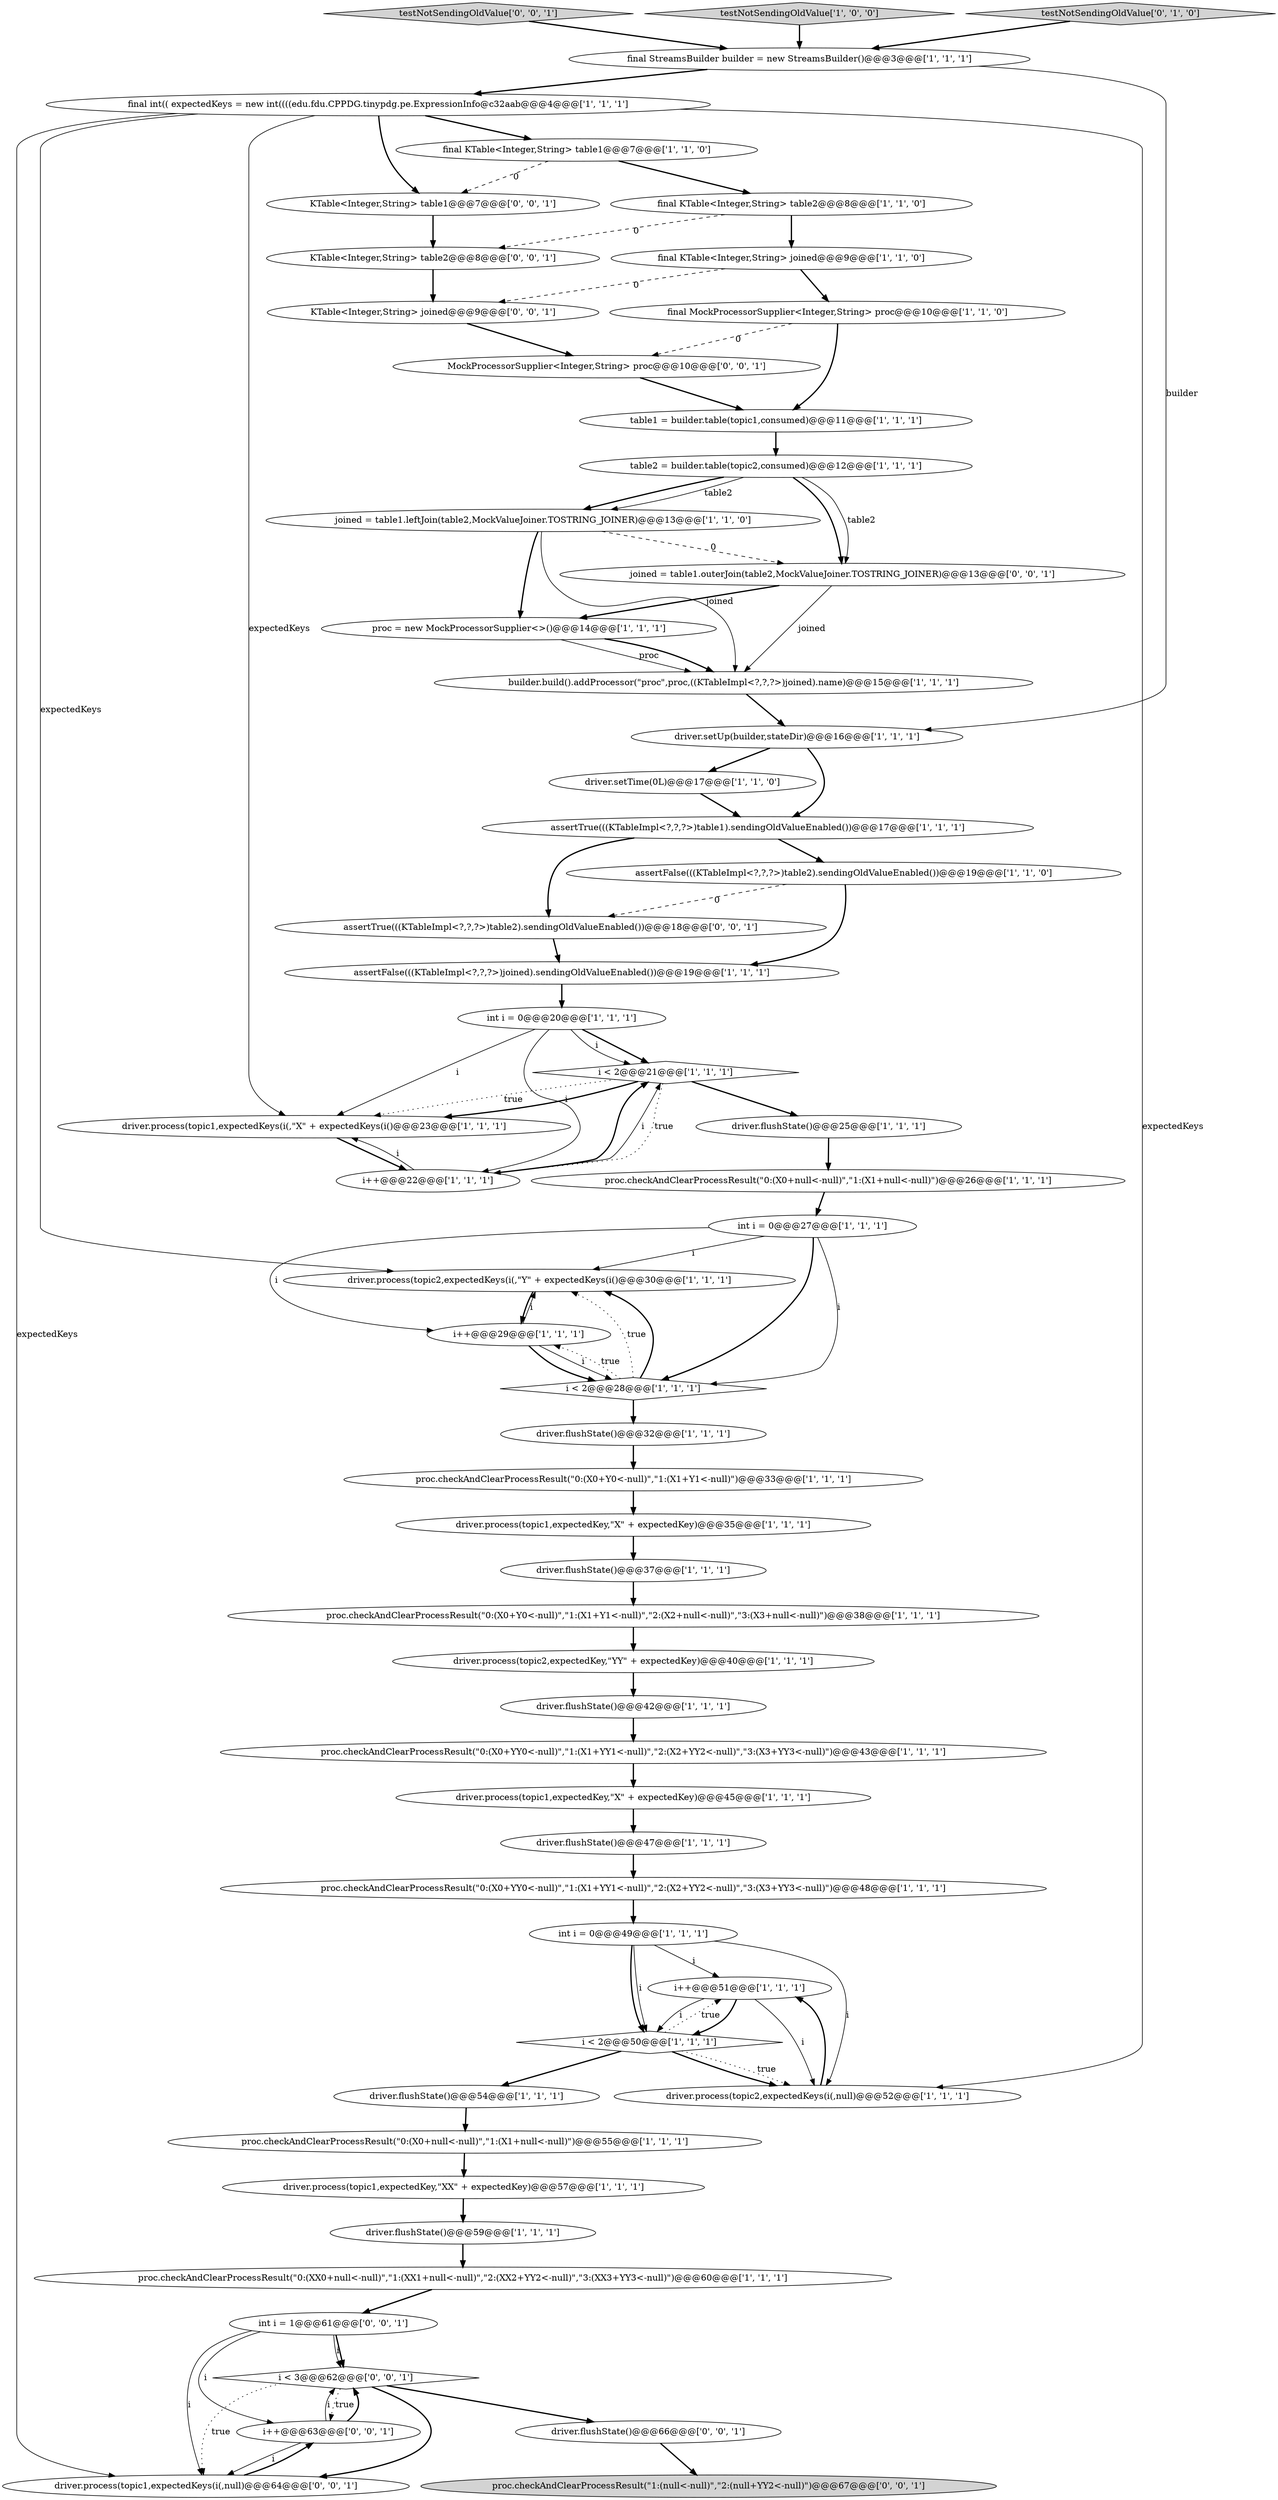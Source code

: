 digraph {
25 [style = filled, label = "driver.flushState()@@@59@@@['1', '1', '1']", fillcolor = white, shape = ellipse image = "AAA0AAABBB1BBB"];
2 [style = filled, label = "i++@@@29@@@['1', '1', '1']", fillcolor = white, shape = ellipse image = "AAA0AAABBB1BBB"];
1 [style = filled, label = "int i = 0@@@27@@@['1', '1', '1']", fillcolor = white, shape = ellipse image = "AAA0AAABBB1BBB"];
9 [style = filled, label = "proc = new MockProcessorSupplier<>()@@@14@@@['1', '1', '1']", fillcolor = white, shape = ellipse image = "AAA0AAABBB1BBB"];
33 [style = filled, label = "assertTrue(((KTableImpl<?,?,?>)table1).sendingOldValueEnabled())@@@17@@@['1', '1', '1']", fillcolor = white, shape = ellipse image = "AAA0AAABBB1BBB"];
37 [style = filled, label = "driver.process(topic2,expectedKeys(i(,\"Y\" + expectedKeys(i()@@@30@@@['1', '1', '1']", fillcolor = white, shape = ellipse image = "AAA0AAABBB1BBB"];
6 [style = filled, label = "driver.process(topic1,expectedKey,\"X\" + expectedKey)@@@35@@@['1', '1', '1']", fillcolor = white, shape = ellipse image = "AAA0AAABBB1BBB"];
14 [style = filled, label = "i++@@@51@@@['1', '1', '1']", fillcolor = white, shape = ellipse image = "AAA0AAABBB1BBB"];
56 [style = filled, label = "assertTrue(((KTableImpl<?,?,?>)table2).sendingOldValueEnabled())@@@18@@@['0', '0', '1']", fillcolor = white, shape = ellipse image = "AAA0AAABBB3BBB"];
43 [style = filled, label = "final int(( expectedKeys = new int((((edu.fdu.CPPDG.tinypdg.pe.ExpressionInfo@c32aab@@@4@@@['1', '1', '1']", fillcolor = white, shape = ellipse image = "AAA0AAABBB1BBB"];
49 [style = filled, label = "i < 3@@@62@@@['0', '0', '1']", fillcolor = white, shape = diamond image = "AAA0AAABBB3BBB"];
3 [style = filled, label = "builder.build().addProcessor(\"proc\",proc,((KTableImpl<?,?,?>)joined).name)@@@15@@@['1', '1', '1']", fillcolor = white, shape = ellipse image = "AAA0AAABBB1BBB"];
30 [style = filled, label = "driver.setTime(0L)@@@17@@@['1', '1', '0']", fillcolor = white, shape = ellipse image = "AAA0AAABBB1BBB"];
55 [style = filled, label = "testNotSendingOldValue['0', '0', '1']", fillcolor = lightgray, shape = diamond image = "AAA0AAABBB3BBB"];
26 [style = filled, label = "final StreamsBuilder builder = new StreamsBuilder()@@@3@@@['1', '1', '1']", fillcolor = white, shape = ellipse image = "AAA0AAABBB1BBB"];
17 [style = filled, label = "driver.process(topic2,expectedKeys(i(,null)@@@52@@@['1', '1', '1']", fillcolor = white, shape = ellipse image = "AAA0AAABBB1BBB"];
20 [style = filled, label = "testNotSendingOldValue['1', '0', '0']", fillcolor = lightgray, shape = diamond image = "AAA0AAABBB1BBB"];
29 [style = filled, label = "final KTable<Integer,String> joined@@@9@@@['1', '1', '0']", fillcolor = white, shape = ellipse image = "AAA0AAABBB1BBB"];
31 [style = filled, label = "proc.checkAndClearProcessResult(\"0:(X0+Y0<-null)\",\"1:(X1+Y1<-null)\",\"2:(X2+null<-null)\",\"3:(X3+null<-null)\")@@@38@@@['1', '1', '1']", fillcolor = white, shape = ellipse image = "AAA0AAABBB1BBB"];
48 [style = filled, label = "int i = 1@@@61@@@['0', '0', '1']", fillcolor = white, shape = ellipse image = "AAA0AAABBB3BBB"];
35 [style = filled, label = "driver.flushState()@@@25@@@['1', '1', '1']", fillcolor = white, shape = ellipse image = "AAA0AAABBB1BBB"];
19 [style = filled, label = "joined = table1.leftJoin(table2,MockValueJoiner.TOSTRING_JOINER)@@@13@@@['1', '1', '0']", fillcolor = white, shape = ellipse image = "AAA0AAABBB1BBB"];
11 [style = filled, label = "driver.flushState()@@@37@@@['1', '1', '1']", fillcolor = white, shape = ellipse image = "AAA0AAABBB1BBB"];
32 [style = filled, label = "table1 = builder.table(topic1,consumed)@@@11@@@['1', '1', '1']", fillcolor = white, shape = ellipse image = "AAA0AAABBB1BBB"];
8 [style = filled, label = "driver.process(topic1,expectedKey,\"X\" + expectedKey)@@@45@@@['1', '1', '1']", fillcolor = white, shape = ellipse image = "AAA0AAABBB1BBB"];
13 [style = filled, label = "i < 2@@@21@@@['1', '1', '1']", fillcolor = white, shape = diamond image = "AAA0AAABBB1BBB"];
24 [style = filled, label = "final KTable<Integer,String> table2@@@8@@@['1', '1', '0']", fillcolor = white, shape = ellipse image = "AAA0AAABBB1BBB"];
42 [style = filled, label = "driver.process(topic1,expectedKey,\"XX\" + expectedKey)@@@57@@@['1', '1', '1']", fillcolor = white, shape = ellipse image = "AAA0AAABBB1BBB"];
10 [style = filled, label = "int i = 0@@@49@@@['1', '1', '1']", fillcolor = white, shape = ellipse image = "AAA0AAABBB1BBB"];
50 [style = filled, label = "KTable<Integer,String> joined@@@9@@@['0', '0', '1']", fillcolor = white, shape = ellipse image = "AAA0AAABBB3BBB"];
57 [style = filled, label = "i++@@@63@@@['0', '0', '1']", fillcolor = white, shape = ellipse image = "AAA0AAABBB3BBB"];
41 [style = filled, label = "assertFalse(((KTableImpl<?,?,?>)table2).sendingOldValueEnabled())@@@19@@@['1', '1', '0']", fillcolor = white, shape = ellipse image = "AAA0AAABBB1BBB"];
38 [style = filled, label = "proc.checkAndClearProcessResult(\"0:(X0+null<-null)\",\"1:(X1+null<-null)\")@@@55@@@['1', '1', '1']", fillcolor = white, shape = ellipse image = "AAA0AAABBB1BBB"];
52 [style = filled, label = "joined = table1.outerJoin(table2,MockValueJoiner.TOSTRING_JOINER)@@@13@@@['0', '0', '1']", fillcolor = white, shape = ellipse image = "AAA0AAABBB3BBB"];
27 [style = filled, label = "i < 2@@@50@@@['1', '1', '1']", fillcolor = white, shape = diamond image = "AAA0AAABBB1BBB"];
28 [style = filled, label = "proc.checkAndClearProcessResult(\"0:(X0+Y0<-null)\",\"1:(X1+Y1<-null)\")@@@33@@@['1', '1', '1']", fillcolor = white, shape = ellipse image = "AAA0AAABBB1BBB"];
21 [style = filled, label = "assertFalse(((KTableImpl<?,?,?>)joined).sendingOldValueEnabled())@@@19@@@['1', '1', '1']", fillcolor = white, shape = ellipse image = "AAA0AAABBB1BBB"];
36 [style = filled, label = "driver.process(topic2,expectedKey,\"YY\" + expectedKey)@@@40@@@['1', '1', '1']", fillcolor = white, shape = ellipse image = "AAA0AAABBB1BBB"];
0 [style = filled, label = "proc.checkAndClearProcessResult(\"0:(XX0+null<-null)\",\"1:(XX1+null<-null)\",\"2:(XX2+YY2<-null)\",\"3:(XX3+YY3<-null)\")@@@60@@@['1', '1', '1']", fillcolor = white, shape = ellipse image = "AAA0AAABBB1BBB"];
39 [style = filled, label = "final MockProcessorSupplier<Integer,String> proc@@@10@@@['1', '1', '0']", fillcolor = white, shape = ellipse image = "AAA0AAABBB1BBB"];
7 [style = filled, label = "proc.checkAndClearProcessResult(\"0:(X0+YY0<-null)\",\"1:(X1+YY1<-null)\",\"2:(X2+YY2<-null)\",\"3:(X3+YY3<-null)\")@@@43@@@['1', '1', '1']", fillcolor = white, shape = ellipse image = "AAA0AAABBB1BBB"];
53 [style = filled, label = "KTable<Integer,String> table1@@@7@@@['0', '0', '1']", fillcolor = white, shape = ellipse image = "AAA0AAABBB3BBB"];
47 [style = filled, label = "testNotSendingOldValue['0', '1', '0']", fillcolor = lightgray, shape = diamond image = "AAA0AAABBB2BBB"];
23 [style = filled, label = "driver.flushState()@@@47@@@['1', '1', '1']", fillcolor = white, shape = ellipse image = "AAA0AAABBB1BBB"];
51 [style = filled, label = "driver.flushState()@@@66@@@['0', '0', '1']", fillcolor = white, shape = ellipse image = "AAA0AAABBB3BBB"];
44 [style = filled, label = "driver.flushState()@@@54@@@['1', '1', '1']", fillcolor = white, shape = ellipse image = "AAA0AAABBB1BBB"];
18 [style = filled, label = "driver.setUp(builder,stateDir)@@@16@@@['1', '1', '1']", fillcolor = white, shape = ellipse image = "AAA0AAABBB1BBB"];
54 [style = filled, label = "MockProcessorSupplier<Integer,String> proc@@@10@@@['0', '0', '1']", fillcolor = white, shape = ellipse image = "AAA0AAABBB3BBB"];
58 [style = filled, label = "proc.checkAndClearProcessResult(\"1:(null<-null)\",\"2:(null+YY2<-null)\")@@@67@@@['0', '0', '1']", fillcolor = lightgray, shape = ellipse image = "AAA0AAABBB3BBB"];
45 [style = filled, label = "final KTable<Integer,String> table1@@@7@@@['1', '1', '0']", fillcolor = white, shape = ellipse image = "AAA0AAABBB1BBB"];
60 [style = filled, label = "KTable<Integer,String> table2@@@8@@@['0', '0', '1']", fillcolor = white, shape = ellipse image = "AAA0AAABBB3BBB"];
16 [style = filled, label = "driver.process(topic1,expectedKeys(i(,\"X\" + expectedKeys(i()@@@23@@@['1', '1', '1']", fillcolor = white, shape = ellipse image = "AAA0AAABBB1BBB"];
4 [style = filled, label = "driver.flushState()@@@32@@@['1', '1', '1']", fillcolor = white, shape = ellipse image = "AAA0AAABBB1BBB"];
40 [style = filled, label = "table2 = builder.table(topic2,consumed)@@@12@@@['1', '1', '1']", fillcolor = white, shape = ellipse image = "AAA0AAABBB1BBB"];
12 [style = filled, label = "proc.checkAndClearProcessResult(\"0:(X0+null<-null)\",\"1:(X1+null<-null)\")@@@26@@@['1', '1', '1']", fillcolor = white, shape = ellipse image = "AAA0AAABBB1BBB"];
22 [style = filled, label = "driver.flushState()@@@42@@@['1', '1', '1']", fillcolor = white, shape = ellipse image = "AAA0AAABBB1BBB"];
59 [style = filled, label = "driver.process(topic1,expectedKeys(i(,null)@@@64@@@['0', '0', '1']", fillcolor = white, shape = ellipse image = "AAA0AAABBB3BBB"];
15 [style = filled, label = "int i = 0@@@20@@@['1', '1', '1']", fillcolor = white, shape = ellipse image = "AAA0AAABBB1BBB"];
5 [style = filled, label = "i++@@@22@@@['1', '1', '1']", fillcolor = white, shape = ellipse image = "AAA0AAABBB1BBB"];
34 [style = filled, label = "i < 2@@@28@@@['1', '1', '1']", fillcolor = white, shape = diamond image = "AAA0AAABBB1BBB"];
46 [style = filled, label = "proc.checkAndClearProcessResult(\"0:(X0+YY0<-null)\",\"1:(X1+YY1<-null)\",\"2:(X2+YY2<-null)\",\"3:(X3+YY3<-null)\")@@@48@@@['1', '1', '1']", fillcolor = white, shape = ellipse image = "AAA0AAABBB1BBB"];
43->45 [style = bold, label=""];
15->13 [style = solid, label="i"];
10->27 [style = solid, label="i"];
12->1 [style = bold, label=""];
39->32 [style = bold, label=""];
2->34 [style = bold, label=""];
17->14 [style = bold, label=""];
43->16 [style = solid, label="expectedKeys"];
1->37 [style = solid, label="i"];
37->2 [style = bold, label=""];
5->13 [style = bold, label=""];
28->6 [style = bold, label=""];
34->4 [style = bold, label=""];
40->19 [style = solid, label="table2"];
2->34 [style = solid, label="i"];
38->42 [style = bold, label=""];
15->13 [style = bold, label=""];
54->32 [style = bold, label=""];
10->14 [style = solid, label="i"];
16->5 [style = bold, label=""];
41->21 [style = bold, label=""];
53->60 [style = bold, label=""];
51->58 [style = bold, label=""];
31->36 [style = bold, label=""];
24->29 [style = bold, label=""];
50->54 [style = bold, label=""];
27->44 [style = bold, label=""];
11->31 [style = bold, label=""];
40->52 [style = bold, label=""];
6->11 [style = bold, label=""];
1->34 [style = solid, label="i"];
8->23 [style = bold, label=""];
13->16 [style = dotted, label="true"];
9->3 [style = solid, label="proc"];
3->18 [style = bold, label=""];
5->16 [style = solid, label="i"];
13->35 [style = bold, label=""];
48->57 [style = solid, label="i"];
55->26 [style = bold, label=""];
43->53 [style = bold, label=""];
49->59 [style = dotted, label="true"];
27->17 [style = bold, label=""];
57->49 [style = bold, label=""];
14->17 [style = solid, label="i"];
48->49 [style = solid, label="i"];
52->3 [style = solid, label="joined"];
15->16 [style = solid, label="i"];
24->60 [style = dashed, label="0"];
18->30 [style = bold, label=""];
1->34 [style = bold, label=""];
43->59 [style = solid, label="expectedKeys"];
19->52 [style = dashed, label="0"];
7->8 [style = bold, label=""];
49->59 [style = bold, label=""];
21->15 [style = bold, label=""];
32->40 [style = bold, label=""];
39->54 [style = dashed, label="0"];
15->5 [style = solid, label="i"];
0->48 [style = bold, label=""];
18->33 [style = bold, label=""];
5->13 [style = solid, label="i"];
56->21 [style = bold, label=""];
33->41 [style = bold, label=""];
47->26 [style = bold, label=""];
41->56 [style = dashed, label="0"];
29->50 [style = dashed, label="0"];
30->33 [style = bold, label=""];
13->16 [style = bold, label=""];
45->53 [style = dashed, label="0"];
57->59 [style = solid, label="i"];
25->0 [style = bold, label=""];
49->57 [style = dotted, label="true"];
52->9 [style = bold, label=""];
59->57 [style = bold, label=""];
43->37 [style = solid, label="expectedKeys"];
26->43 [style = bold, label=""];
14->27 [style = bold, label=""];
48->49 [style = bold, label=""];
27->14 [style = dotted, label="true"];
19->9 [style = bold, label=""];
40->52 [style = solid, label="table2"];
19->3 [style = solid, label="joined"];
23->46 [style = bold, label=""];
49->51 [style = bold, label=""];
27->17 [style = dotted, label="true"];
9->3 [style = bold, label=""];
10->27 [style = bold, label=""];
36->22 [style = bold, label=""];
1->2 [style = solid, label="i"];
46->10 [style = bold, label=""];
14->27 [style = solid, label="i"];
44->38 [style = bold, label=""];
45->24 [style = bold, label=""];
4->28 [style = bold, label=""];
60->50 [style = bold, label=""];
34->2 [style = dotted, label="true"];
43->17 [style = solid, label="expectedKeys"];
29->39 [style = bold, label=""];
22->7 [style = bold, label=""];
33->56 [style = bold, label=""];
34->37 [style = dotted, label="true"];
40->19 [style = bold, label=""];
48->59 [style = solid, label="i"];
10->17 [style = solid, label="i"];
13->5 [style = dotted, label="true"];
35->12 [style = bold, label=""];
20->26 [style = bold, label=""];
42->25 [style = bold, label=""];
34->37 [style = bold, label=""];
2->37 [style = solid, label="i"];
26->18 [style = solid, label="builder"];
57->49 [style = solid, label="i"];
}
